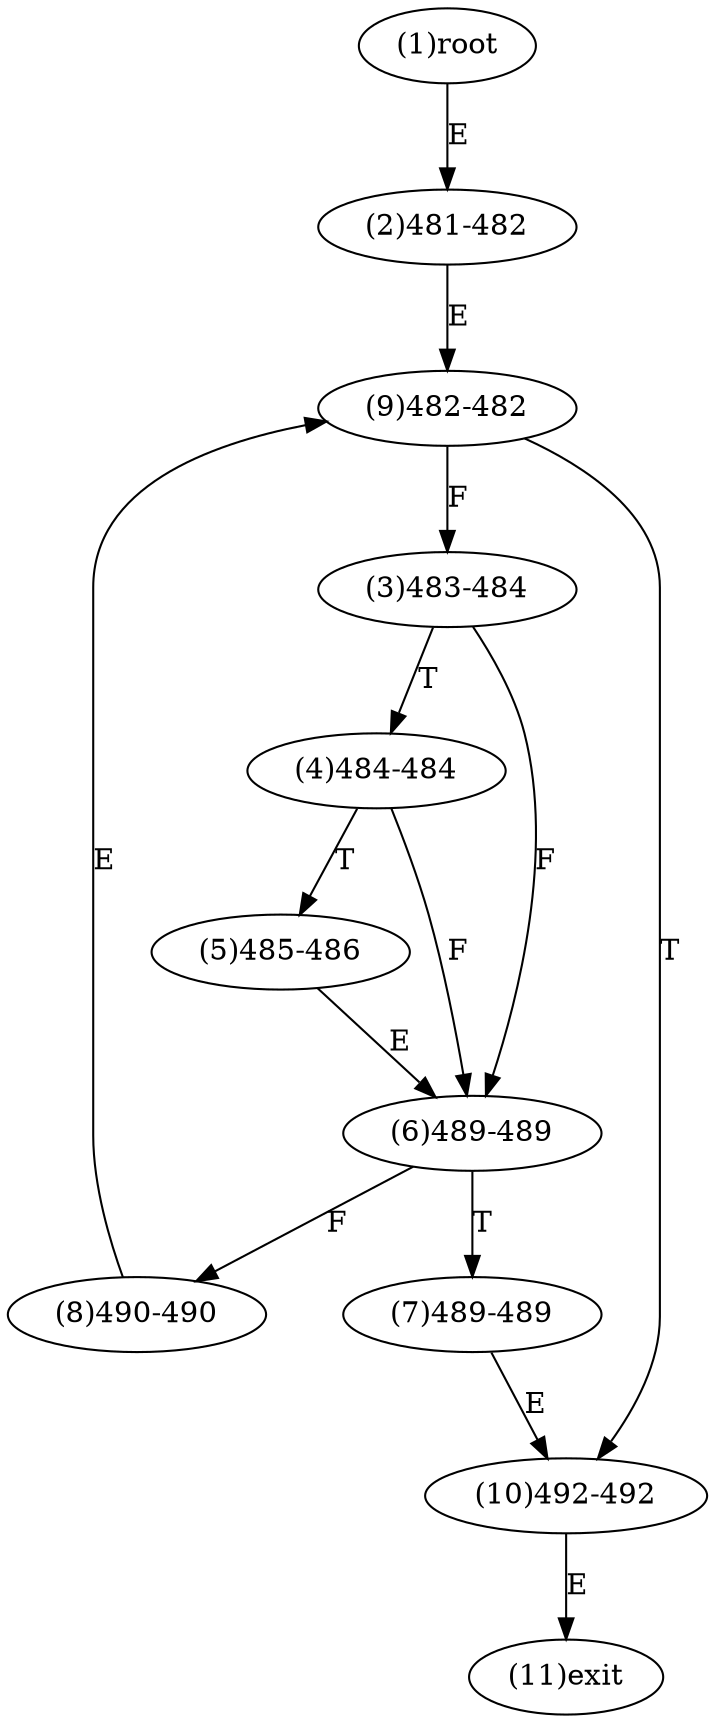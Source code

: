 digraph "" { 
1[ label="(1)root"];
2[ label="(2)481-482"];
3[ label="(3)483-484"];
4[ label="(4)484-484"];
5[ label="(5)485-486"];
6[ label="(6)489-489"];
7[ label="(7)489-489"];
8[ label="(8)490-490"];
9[ label="(9)482-482"];
10[ label="(10)492-492"];
11[ label="(11)exit"];
1->2[ label="E"];
2->9[ label="E"];
3->6[ label="F"];
3->4[ label="T"];
4->6[ label="F"];
4->5[ label="T"];
5->6[ label="E"];
6->8[ label="F"];
6->7[ label="T"];
7->10[ label="E"];
8->9[ label="E"];
9->3[ label="F"];
9->10[ label="T"];
10->11[ label="E"];
}